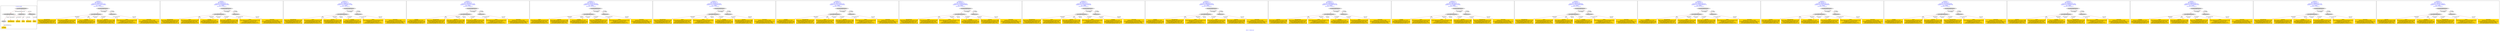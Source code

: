 digraph n0 {
fontcolor="blue"
remincross="true"
label="s08-s-17-edited.xml"
subgraph cluster_0 {
label="1-correct model"
n2[style="filled",color="white",fillcolor="lightgray",label="CulturalHeritageObject1"];
n3[style="filled",color="white",fillcolor="lightgray",label="Person1"];
n4[shape="plaintext",style="filled",fillcolor="gold",label="DESCRIPTION"];
n5[shape="plaintext",style="filled",fillcolor="gold",label="CAPTION"];
n6[shape="plaintext",style="filled",fillcolor="gold",label="TITLE"];
n7[shape="plaintext",style="filled",fillcolor="gold",label="AUTHOR"];
n8[style="filled",color="white",fillcolor="lightgray",label="EuropeanaAggregation1"];
n9[style="filled",color="white",fillcolor="lightgray",label="WebResource1"];
n10[style="filled",color="white",fillcolor="lightgray",label="WebResource2"];
n11[shape="plaintext",style="filled",fillcolor="gold",label="IMAGESRC"];
n12[shape="plaintext",style="filled",fillcolor="gold",label="VIDEO"];
}
subgraph cluster_1 {
label="candidate 0\nlink coherence:1.0\nnode coherence:1.0\nconfidence:0.38050110405131427\nmapping score:0.5712781457948825\ncost:7.99964\n-precision:0.75-recall:0.6"
n14[style="filled",color="white",fillcolor="lightgray",label="EuropeanaAggregation1"];
n15[style="filled",color="white",fillcolor="lightgray",label="CulturalHeritageObject1"];
n16[style="filled",color="white",fillcolor="lightgray",label="WebResource1"];
n17[shape="plaintext",style="filled",fillcolor="gold",label="DESCRIPTION\n[CulturalHeritageObject,description,0.375]\n[Person,biographicalInformation,0.309]\n[CulturalHeritageObject,title,0.18]\n[CulturalHeritageObject,provenance,0.136]"];
n18[shape="plaintext",style="filled",fillcolor="gold",label="TITLE\n[CulturalHeritageObject,description,0.346]\n[CulturalHeritageObject,title,0.266]\n[Person,biographicalInformation,0.231]\n[CulturalHeritageObject,provenance,0.157]"];
n19[shape="plaintext",style="filled",fillcolor="gold",label="AUTHOR\n[Person,nameOfThePerson,0.355]\n[CulturalHeritageObject,provenance,0.23]\n[CulturalHeritageObject,description,0.226]\n[CulturalHeritageObject,title,0.19]"];
n20[shape="plaintext",style="filled",fillcolor="gold",label="IMAGESRC\n[WebResource,classLink,0.699]\n[CulturalHeritageObject,accessionNumber,0.167]\n[Person,biographicalInformation,0.069]\n[CulturalHeritageObject,description,0.064]"];
n21[shape="plaintext",style="filled",fillcolor="gold",label="CAPTION\n[CulturalHeritageObject,provenance,0.299]\n[CulturalHeritageObject,description,0.294]\n[CulturalHeritageObject,title,0.243]\n[CulturalHeritageObject,medium,0.164]"];
n22[shape="plaintext",style="filled",fillcolor="gold",label="VIDEO\n[CulturalHeritageObject,accessionNumber,0.414]\n[WebResource,classLink,0.355]\n[CulturalHeritageObject,medium,0.12]\n[CulturalHeritageObject,provenance,0.111]"];
}
subgraph cluster_2 {
label="candidate 1\nlink coherence:1.0\nnode coherence:1.0\nconfidence:0.3613335299323442\nmapping score:0.5648889544218925\ncost:7.99964\n-precision:0.5-recall:0.4"
n24[style="filled",color="white",fillcolor="lightgray",label="EuropeanaAggregation1"];
n25[style="filled",color="white",fillcolor="lightgray",label="CulturalHeritageObject1"];
n26[style="filled",color="white",fillcolor="lightgray",label="WebResource1"];
n27[shape="plaintext",style="filled",fillcolor="gold",label="DESCRIPTION\n[CulturalHeritageObject,description,0.375]\n[Person,biographicalInformation,0.309]\n[CulturalHeritageObject,title,0.18]\n[CulturalHeritageObject,provenance,0.136]"];
n28[shape="plaintext",style="filled",fillcolor="gold",label="TITLE\n[CulturalHeritageObject,description,0.346]\n[CulturalHeritageObject,title,0.266]\n[Person,biographicalInformation,0.231]\n[CulturalHeritageObject,provenance,0.157]"];
n29[shape="plaintext",style="filled",fillcolor="gold",label="AUTHOR\n[Person,nameOfThePerson,0.355]\n[CulturalHeritageObject,provenance,0.23]\n[CulturalHeritageObject,description,0.226]\n[CulturalHeritageObject,title,0.19]"];
n30[shape="plaintext",style="filled",fillcolor="gold",label="IMAGESRC\n[WebResource,classLink,0.699]\n[CulturalHeritageObject,accessionNumber,0.167]\n[Person,biographicalInformation,0.069]\n[CulturalHeritageObject,description,0.064]"];
n31[shape="plaintext",style="filled",fillcolor="gold",label="CAPTION\n[CulturalHeritageObject,provenance,0.299]\n[CulturalHeritageObject,description,0.294]\n[CulturalHeritageObject,title,0.243]\n[CulturalHeritageObject,medium,0.164]"];
n32[shape="plaintext",style="filled",fillcolor="gold",label="VIDEO\n[CulturalHeritageObject,accessionNumber,0.414]\n[WebResource,classLink,0.355]\n[CulturalHeritageObject,medium,0.12]\n[CulturalHeritageObject,provenance,0.111]"];
}
subgraph cluster_3 {
label="candidate 10\nlink coherence:1.0\nnode coherence:1.0\nconfidence:0.3388867587799964\nmapping score:0.5574066973711099\ncost:7.99964\n-precision:0.38-recall:0.3"
n34[style="filled",color="white",fillcolor="lightgray",label="EuropeanaAggregation1"];
n35[style="filled",color="white",fillcolor="lightgray",label="CulturalHeritageObject1"];
n36[style="filled",color="white",fillcolor="lightgray",label="WebResource1"];
n37[shape="plaintext",style="filled",fillcolor="gold",label="DESCRIPTION\n[CulturalHeritageObject,description,0.375]\n[Person,biographicalInformation,0.309]\n[CulturalHeritageObject,title,0.18]\n[CulturalHeritageObject,provenance,0.136]"];
n38[shape="plaintext",style="filled",fillcolor="gold",label="TITLE\n[CulturalHeritageObject,description,0.346]\n[CulturalHeritageObject,title,0.266]\n[Person,biographicalInformation,0.231]\n[CulturalHeritageObject,provenance,0.157]"];
n39[shape="plaintext",style="filled",fillcolor="gold",label="CAPTION\n[CulturalHeritageObject,provenance,0.299]\n[CulturalHeritageObject,description,0.294]\n[CulturalHeritageObject,title,0.243]\n[CulturalHeritageObject,medium,0.164]"];
n40[shape="plaintext",style="filled",fillcolor="gold",label="IMAGESRC\n[WebResource,classLink,0.699]\n[CulturalHeritageObject,accessionNumber,0.167]\n[Person,biographicalInformation,0.069]\n[CulturalHeritageObject,description,0.064]"];
n41[shape="plaintext",style="filled",fillcolor="gold",label="AUTHOR\n[Person,nameOfThePerson,0.355]\n[CulturalHeritageObject,provenance,0.23]\n[CulturalHeritageObject,description,0.226]\n[CulturalHeritageObject,title,0.19]"];
n42[shape="plaintext",style="filled",fillcolor="gold",label="VIDEO\n[CulturalHeritageObject,accessionNumber,0.414]\n[WebResource,classLink,0.355]\n[CulturalHeritageObject,medium,0.12]\n[CulturalHeritageObject,provenance,0.111]"];
}
subgraph cluster_4 {
label="candidate 11\nlink coherence:1.0\nnode coherence:1.0\nconfidence:0.3332029997521448\nmapping score:0.5555121110284927\ncost:7.99964\n-precision:0.5-recall:0.4"
n44[style="filled",color="white",fillcolor="lightgray",label="EuropeanaAggregation1"];
n45[style="filled",color="white",fillcolor="lightgray",label="CulturalHeritageObject1"];
n46[style="filled",color="white",fillcolor="lightgray",label="WebResource1"];
n47[shape="plaintext",style="filled",fillcolor="gold",label="AUTHOR\n[Person,nameOfThePerson,0.355]\n[CulturalHeritageObject,provenance,0.23]\n[CulturalHeritageObject,description,0.226]\n[CulturalHeritageObject,title,0.19]"];
n48[shape="plaintext",style="filled",fillcolor="gold",label="DESCRIPTION\n[CulturalHeritageObject,description,0.375]\n[Person,biographicalInformation,0.309]\n[CulturalHeritageObject,title,0.18]\n[CulturalHeritageObject,provenance,0.136]"];
n49[shape="plaintext",style="filled",fillcolor="gold",label="CAPTION\n[CulturalHeritageObject,provenance,0.299]\n[CulturalHeritageObject,description,0.294]\n[CulturalHeritageObject,title,0.243]\n[CulturalHeritageObject,medium,0.164]"];
n50[shape="plaintext",style="filled",fillcolor="gold",label="IMAGESRC\n[WebResource,classLink,0.699]\n[CulturalHeritageObject,accessionNumber,0.167]\n[Person,biographicalInformation,0.069]\n[CulturalHeritageObject,description,0.064]"];
n51[shape="plaintext",style="filled",fillcolor="gold",label="TITLE\n[CulturalHeritageObject,description,0.346]\n[CulturalHeritageObject,title,0.266]\n[Person,biographicalInformation,0.231]\n[CulturalHeritageObject,provenance,0.157]"];
n52[shape="plaintext",style="filled",fillcolor="gold",label="VIDEO\n[CulturalHeritageObject,accessionNumber,0.414]\n[WebResource,classLink,0.355]\n[CulturalHeritageObject,medium,0.12]\n[CulturalHeritageObject,provenance,0.111]"];
}
subgraph cluster_5 {
label="candidate 12\nlink coherence:1.0\nnode coherence:1.0\nconfidence:0.3315197516652661\nmapping score:0.5549510283328665\ncost:7.99964\n-precision:0.38-recall:0.3"
n54[style="filled",color="white",fillcolor="lightgray",label="EuropeanaAggregation1"];
n55[style="filled",color="white",fillcolor="lightgray",label="CulturalHeritageObject1"];
n56[style="filled",color="white",fillcolor="lightgray",label="WebResource1"];
n57[shape="plaintext",style="filled",fillcolor="gold",label="TITLE\n[CulturalHeritageObject,description,0.346]\n[CulturalHeritageObject,title,0.266]\n[Person,biographicalInformation,0.231]\n[CulturalHeritageObject,provenance,0.157]"];
n58[shape="plaintext",style="filled",fillcolor="gold",label="CAPTION\n[CulturalHeritageObject,provenance,0.299]\n[CulturalHeritageObject,description,0.294]\n[CulturalHeritageObject,title,0.243]\n[CulturalHeritageObject,medium,0.164]"];
n59[shape="plaintext",style="filled",fillcolor="gold",label="AUTHOR\n[Person,nameOfThePerson,0.355]\n[CulturalHeritageObject,provenance,0.23]\n[CulturalHeritageObject,description,0.226]\n[CulturalHeritageObject,title,0.19]"];
n60[shape="plaintext",style="filled",fillcolor="gold",label="IMAGESRC\n[WebResource,classLink,0.699]\n[CulturalHeritageObject,accessionNumber,0.167]\n[Person,biographicalInformation,0.069]\n[CulturalHeritageObject,description,0.064]"];
n61[shape="plaintext",style="filled",fillcolor="gold",label="DESCRIPTION\n[CulturalHeritageObject,description,0.375]\n[Person,biographicalInformation,0.309]\n[CulturalHeritageObject,title,0.18]\n[CulturalHeritageObject,provenance,0.136]"];
n62[shape="plaintext",style="filled",fillcolor="gold",label="VIDEO\n[CulturalHeritageObject,accessionNumber,0.414]\n[WebResource,classLink,0.355]\n[CulturalHeritageObject,medium,0.12]\n[CulturalHeritageObject,provenance,0.111]"];
}
subgraph cluster_6 {
label="candidate 13\nlink coherence:1.0\nnode coherence:1.0\nconfidence:0.33149591642588355\nmapping score:0.5549430832530723\ncost:7.99964\n-precision:0.75-recall:0.6"
n64[style="filled",color="white",fillcolor="lightgray",label="EuropeanaAggregation1"];
n65[style="filled",color="white",fillcolor="lightgray",label="CulturalHeritageObject1"];
n66[style="filled",color="white",fillcolor="lightgray",label="WebResource1"];
n67[shape="plaintext",style="filled",fillcolor="gold",label="DESCRIPTION\n[CulturalHeritageObject,description,0.375]\n[Person,biographicalInformation,0.309]\n[CulturalHeritageObject,title,0.18]\n[CulturalHeritageObject,provenance,0.136]"];
n68[shape="plaintext",style="filled",fillcolor="gold",label="TITLE\n[CulturalHeritageObject,description,0.346]\n[CulturalHeritageObject,title,0.266]\n[Person,biographicalInformation,0.231]\n[CulturalHeritageObject,provenance,0.157]"];
n69[shape="plaintext",style="filled",fillcolor="gold",label="VIDEO\n[CulturalHeritageObject,accessionNumber,0.414]\n[WebResource,classLink,0.355]\n[CulturalHeritageObject,medium,0.12]\n[CulturalHeritageObject,provenance,0.111]"];
n70[shape="plaintext",style="filled",fillcolor="gold",label="AUTHOR\n[Person,nameOfThePerson,0.355]\n[CulturalHeritageObject,provenance,0.23]\n[CulturalHeritageObject,description,0.226]\n[CulturalHeritageObject,title,0.19]"];
n71[shape="plaintext",style="filled",fillcolor="gold",label="IMAGESRC\n[WebResource,classLink,0.699]\n[CulturalHeritageObject,accessionNumber,0.167]\n[Person,biographicalInformation,0.069]\n[CulturalHeritageObject,description,0.064]"];
n72[shape="plaintext",style="filled",fillcolor="gold",label="CAPTION\n[CulturalHeritageObject,provenance,0.299]\n[CulturalHeritageObject,description,0.294]\n[CulturalHeritageObject,title,0.243]\n[CulturalHeritageObject,medium,0.164]"];
}
subgraph cluster_7 {
label="candidate 14\nlink coherence:1.0\nnode coherence:1.0\nconfidence:0.32914715644241205\nmapping score:0.5541601632585818\ncost:7.99964\n-precision:0.5-recall:0.4"
n74[style="filled",color="white",fillcolor="lightgray",label="EuropeanaAggregation1"];
n75[style="filled",color="white",fillcolor="lightgray",label="CulturalHeritageObject1"];
n76[style="filled",color="white",fillcolor="lightgray",label="WebResource1"];
n77[shape="plaintext",style="filled",fillcolor="gold",label="AUTHOR\n[Person,nameOfThePerson,0.355]\n[CulturalHeritageObject,provenance,0.23]\n[CulturalHeritageObject,description,0.226]\n[CulturalHeritageObject,title,0.19]"];
n78[shape="plaintext",style="filled",fillcolor="gold",label="DESCRIPTION\n[CulturalHeritageObject,description,0.375]\n[Person,biographicalInformation,0.309]\n[CulturalHeritageObject,title,0.18]\n[CulturalHeritageObject,provenance,0.136]"];
n79[shape="plaintext",style="filled",fillcolor="gold",label="TITLE\n[CulturalHeritageObject,description,0.346]\n[CulturalHeritageObject,title,0.266]\n[Person,biographicalInformation,0.231]\n[CulturalHeritageObject,provenance,0.157]"];
n80[shape="plaintext",style="filled",fillcolor="gold",label="IMAGESRC\n[WebResource,classLink,0.699]\n[CulturalHeritageObject,accessionNumber,0.167]\n[Person,biographicalInformation,0.069]\n[CulturalHeritageObject,description,0.064]"];
n81[shape="plaintext",style="filled",fillcolor="gold",label="CAPTION\n[CulturalHeritageObject,provenance,0.299]\n[CulturalHeritageObject,description,0.294]\n[CulturalHeritageObject,title,0.243]\n[CulturalHeritageObject,medium,0.164]"];
n82[shape="plaintext",style="filled",fillcolor="gold",label="VIDEO\n[CulturalHeritageObject,accessionNumber,0.414]\n[WebResource,classLink,0.355]\n[CulturalHeritageObject,medium,0.12]\n[CulturalHeritageObject,provenance,0.111]"];
}
subgraph cluster_8 {
label="candidate 15\nlink coherence:1.0\nnode coherence:1.0\nconfidence:0.3123283423069135\nmapping score:0.5485538918800822\ncost:7.99964\n-precision:0.5-recall:0.4"
n84[style="filled",color="white",fillcolor="lightgray",label="EuropeanaAggregation1"];
n85[style="filled",color="white",fillcolor="lightgray",label="CulturalHeritageObject1"];
n86[style="filled",color="white",fillcolor="lightgray",label="WebResource1"];
n87[shape="plaintext",style="filled",fillcolor="gold",label="DESCRIPTION\n[CulturalHeritageObject,description,0.375]\n[Person,biographicalInformation,0.309]\n[CulturalHeritageObject,title,0.18]\n[CulturalHeritageObject,provenance,0.136]"];
n88[shape="plaintext",style="filled",fillcolor="gold",label="TITLE\n[CulturalHeritageObject,description,0.346]\n[CulturalHeritageObject,title,0.266]\n[Person,biographicalInformation,0.231]\n[CulturalHeritageObject,provenance,0.157]"];
n89[shape="plaintext",style="filled",fillcolor="gold",label="VIDEO\n[CulturalHeritageObject,accessionNumber,0.414]\n[WebResource,classLink,0.355]\n[CulturalHeritageObject,medium,0.12]\n[CulturalHeritageObject,provenance,0.111]"];
n90[shape="plaintext",style="filled",fillcolor="gold",label="AUTHOR\n[Person,nameOfThePerson,0.355]\n[CulturalHeritageObject,provenance,0.23]\n[CulturalHeritageObject,description,0.226]\n[CulturalHeritageObject,title,0.19]"];
n91[shape="plaintext",style="filled",fillcolor="gold",label="IMAGESRC\n[WebResource,classLink,0.699]\n[CulturalHeritageObject,accessionNumber,0.167]\n[Person,biographicalInformation,0.069]\n[CulturalHeritageObject,description,0.064]"];
n92[shape="plaintext",style="filled",fillcolor="gold",label="CAPTION\n[CulturalHeritageObject,provenance,0.299]\n[CulturalHeritageObject,description,0.294]\n[CulturalHeritageObject,title,0.243]\n[CulturalHeritageObject,medium,0.164]"];
}
subgraph cluster_9 {
label="candidate 16\nlink coherence:1.0\nnode coherence:1.0\nconfidence:0.30761724164760734\nmapping score:0.5469835249936469\ncost:7.99964\n-precision:0.62-recall:0.5"
n94[style="filled",color="white",fillcolor="lightgray",label="EuropeanaAggregation1"];
n95[style="filled",color="white",fillcolor="lightgray",label="CulturalHeritageObject1"];
n96[style="filled",color="white",fillcolor="lightgray",label="WebResource1"];
n97[shape="plaintext",style="filled",fillcolor="gold",label="DESCRIPTION\n[CulturalHeritageObject,description,0.375]\n[Person,biographicalInformation,0.309]\n[CulturalHeritageObject,title,0.18]\n[CulturalHeritageObject,provenance,0.136]"];
n98[shape="plaintext",style="filled",fillcolor="gold",label="TITLE\n[CulturalHeritageObject,description,0.346]\n[CulturalHeritageObject,title,0.266]\n[Person,biographicalInformation,0.231]\n[CulturalHeritageObject,provenance,0.157]"];
n99[shape="plaintext",style="filled",fillcolor="gold",label="CAPTION\n[CulturalHeritageObject,provenance,0.299]\n[CulturalHeritageObject,description,0.294]\n[CulturalHeritageObject,title,0.243]\n[CulturalHeritageObject,medium,0.164]"];
n100[shape="plaintext",style="filled",fillcolor="gold",label="VIDEO\n[CulturalHeritageObject,accessionNumber,0.414]\n[WebResource,classLink,0.355]\n[CulturalHeritageObject,medium,0.12]\n[CulturalHeritageObject,provenance,0.111]"];
n101[shape="plaintext",style="filled",fillcolor="gold",label="IMAGESRC\n[WebResource,classLink,0.699]\n[CulturalHeritageObject,accessionNumber,0.167]\n[Person,biographicalInformation,0.069]\n[CulturalHeritageObject,description,0.064]"];
n102[shape="plaintext",style="filled",fillcolor="gold",label="AUTHOR\n[Person,nameOfThePerson,0.355]\n[CulturalHeritageObject,provenance,0.23]\n[CulturalHeritageObject,description,0.226]\n[CulturalHeritageObject,title,0.19]"];
}
subgraph cluster_10 {
label="candidate 17\nlink coherence:1.0\nnode coherence:1.0\nconfidence:0.3066445832790618\nmapping score:0.546659305537465\ncost:7.99964\n-precision:0.62-recall:0.5"
n104[style="filled",color="white",fillcolor="lightgray",label="EuropeanaAggregation1"];
n105[style="filled",color="white",fillcolor="lightgray",label="CulturalHeritageObject1"];
n106[style="filled",color="white",fillcolor="lightgray",label="WebResource1"];
n107[shape="plaintext",style="filled",fillcolor="gold",label="AUTHOR\n[Person,nameOfThePerson,0.355]\n[CulturalHeritageObject,provenance,0.23]\n[CulturalHeritageObject,description,0.226]\n[CulturalHeritageObject,title,0.19]"];
n108[shape="plaintext",style="filled",fillcolor="gold",label="DESCRIPTION\n[CulturalHeritageObject,description,0.375]\n[Person,biographicalInformation,0.309]\n[CulturalHeritageObject,title,0.18]\n[CulturalHeritageObject,provenance,0.136]"];
n109[shape="plaintext",style="filled",fillcolor="gold",label="VIDEO\n[CulturalHeritageObject,accessionNumber,0.414]\n[WebResource,classLink,0.355]\n[CulturalHeritageObject,medium,0.12]\n[CulturalHeritageObject,provenance,0.111]"];
n110[shape="plaintext",style="filled",fillcolor="gold",label="TITLE\n[CulturalHeritageObject,description,0.346]\n[CulturalHeritageObject,title,0.266]\n[Person,biographicalInformation,0.231]\n[CulturalHeritageObject,provenance,0.157]"];
n111[shape="plaintext",style="filled",fillcolor="gold",label="IMAGESRC\n[WebResource,classLink,0.699]\n[CulturalHeritageObject,accessionNumber,0.167]\n[Person,biographicalInformation,0.069]\n[CulturalHeritageObject,description,0.064]"];
n112[shape="plaintext",style="filled",fillcolor="gold",label="CAPTION\n[CulturalHeritageObject,provenance,0.299]\n[CulturalHeritageObject,description,0.294]\n[CulturalHeritageObject,title,0.243]\n[CulturalHeritageObject,medium,0.164]"];
}
subgraph cluster_11 {
label="candidate 18\nlink coherence:1.0\nnode coherence:1.0\nconfidence:0.30402438869610104\nmapping score:0.5457859073431448\ncost:7.99964\n-precision:0.5-recall:0.4"
n114[style="filled",color="white",fillcolor="lightgray",label="EuropeanaAggregation1"];
n115[style="filled",color="white",fillcolor="lightgray",label="CulturalHeritageObject1"];
n116[style="filled",color="white",fillcolor="lightgray",label="WebResource1"];
n117[shape="plaintext",style="filled",fillcolor="gold",label="CAPTION\n[CulturalHeritageObject,provenance,0.299]\n[CulturalHeritageObject,description,0.294]\n[CulturalHeritageObject,title,0.243]\n[CulturalHeritageObject,medium,0.164]"];
n118[shape="plaintext",style="filled",fillcolor="gold",label="DESCRIPTION\n[CulturalHeritageObject,description,0.375]\n[Person,biographicalInformation,0.309]\n[CulturalHeritageObject,title,0.18]\n[CulturalHeritageObject,provenance,0.136]"];
n119[shape="plaintext",style="filled",fillcolor="gold",label="VIDEO\n[CulturalHeritageObject,accessionNumber,0.414]\n[WebResource,classLink,0.355]\n[CulturalHeritageObject,medium,0.12]\n[CulturalHeritageObject,provenance,0.111]"];
n120[shape="plaintext",style="filled",fillcolor="gold",label="AUTHOR\n[Person,nameOfThePerson,0.355]\n[CulturalHeritageObject,provenance,0.23]\n[CulturalHeritageObject,description,0.226]\n[CulturalHeritageObject,title,0.19]"];
n121[shape="plaintext",style="filled",fillcolor="gold",label="IMAGESRC\n[WebResource,classLink,0.699]\n[CulturalHeritageObject,accessionNumber,0.167]\n[Person,biographicalInformation,0.069]\n[CulturalHeritageObject,description,0.064]"];
n122[shape="plaintext",style="filled",fillcolor="gold",label="TITLE\n[CulturalHeritageObject,description,0.346]\n[CulturalHeritageObject,title,0.266]\n[Person,biographicalInformation,0.231]\n[CulturalHeritageObject,provenance,0.157]"];
}
subgraph cluster_12 {
label="candidate 19\nlink coherence:1.0\nnode coherence:1.0\nconfidence:0.2982744086245559\nmapping score:0.5438692473192964\ncost:7.99964\n-precision:0.5-recall:0.4"
n124[style="filled",color="white",fillcolor="lightgray",label="EuropeanaAggregation1"];
n125[style="filled",color="white",fillcolor="lightgray",label="CulturalHeritageObject1"];
n126[style="filled",color="white",fillcolor="lightgray",label="WebResource1"];
n127[shape="plaintext",style="filled",fillcolor="gold",label="AUTHOR\n[Person,nameOfThePerson,0.355]\n[CulturalHeritageObject,provenance,0.23]\n[CulturalHeritageObject,description,0.226]\n[CulturalHeritageObject,title,0.19]"];
n128[shape="plaintext",style="filled",fillcolor="gold",label="TITLE\n[CulturalHeritageObject,description,0.346]\n[CulturalHeritageObject,title,0.266]\n[Person,biographicalInformation,0.231]\n[CulturalHeritageObject,provenance,0.157]"];
n129[shape="plaintext",style="filled",fillcolor="gold",label="VIDEO\n[CulturalHeritageObject,accessionNumber,0.414]\n[WebResource,classLink,0.355]\n[CulturalHeritageObject,medium,0.12]\n[CulturalHeritageObject,provenance,0.111]"];
n130[shape="plaintext",style="filled",fillcolor="gold",label="CAPTION\n[CulturalHeritageObject,provenance,0.299]\n[CulturalHeritageObject,description,0.294]\n[CulturalHeritageObject,title,0.243]\n[CulturalHeritageObject,medium,0.164]"];
n131[shape="plaintext",style="filled",fillcolor="gold",label="IMAGESRC\n[WebResource,classLink,0.699]\n[CulturalHeritageObject,accessionNumber,0.167]\n[Person,biographicalInformation,0.069]\n[CulturalHeritageObject,description,0.064]"];
n132[shape="plaintext",style="filled",fillcolor="gold",label="DESCRIPTION\n[CulturalHeritageObject,description,0.375]\n[Person,biographicalInformation,0.309]\n[CulturalHeritageObject,title,0.18]\n[CulturalHeritageObject,provenance,0.136]"];
}
subgraph cluster_13 {
label="candidate 2\nlink coherence:1.0\nnode coherence:1.0\nconfidence:0.35805433289896643\nmapping score:0.5637958887440999\ncost:7.99964\n-precision:0.62-recall:0.5"
n134[style="filled",color="white",fillcolor="lightgray",label="EuropeanaAggregation1"];
n135[style="filled",color="white",fillcolor="lightgray",label="CulturalHeritageObject1"];
n136[style="filled",color="white",fillcolor="lightgray",label="WebResource1"];
n137[shape="plaintext",style="filled",fillcolor="gold",label="DESCRIPTION\n[CulturalHeritageObject,description,0.375]\n[Person,biographicalInformation,0.309]\n[CulturalHeritageObject,title,0.18]\n[CulturalHeritageObject,provenance,0.136]"];
n138[shape="plaintext",style="filled",fillcolor="gold",label="TITLE\n[CulturalHeritageObject,description,0.346]\n[CulturalHeritageObject,title,0.266]\n[Person,biographicalInformation,0.231]\n[CulturalHeritageObject,provenance,0.157]"];
n139[shape="plaintext",style="filled",fillcolor="gold",label="CAPTION\n[CulturalHeritageObject,provenance,0.299]\n[CulturalHeritageObject,description,0.294]\n[CulturalHeritageObject,title,0.243]\n[CulturalHeritageObject,medium,0.164]"];
n140[shape="plaintext",style="filled",fillcolor="gold",label="IMAGESRC\n[WebResource,classLink,0.699]\n[CulturalHeritageObject,accessionNumber,0.167]\n[Person,biographicalInformation,0.069]\n[CulturalHeritageObject,description,0.064]"];
n141[shape="plaintext",style="filled",fillcolor="gold",label="AUTHOR\n[Person,nameOfThePerson,0.355]\n[CulturalHeritageObject,provenance,0.23]\n[CulturalHeritageObject,description,0.226]\n[CulturalHeritageObject,title,0.19]"];
n142[shape="plaintext",style="filled",fillcolor="gold",label="VIDEO\n[CulturalHeritageObject,accessionNumber,0.414]\n[WebResource,classLink,0.355]\n[CulturalHeritageObject,medium,0.12]\n[CulturalHeritageObject,provenance,0.111]"];
}
subgraph cluster_14 {
label="candidate 3\nlink coherence:1.0\nnode coherence:1.0\nconfidence:0.35564977090449257\nmapping score:0.5629943680792753\ncost:7.99964\n-precision:0.62-recall:0.5"
n144[style="filled",color="white",fillcolor="lightgray",label="EuropeanaAggregation1"];
n145[style="filled",color="white",fillcolor="lightgray",label="CulturalHeritageObject1"];
n146[style="filled",color="white",fillcolor="lightgray",label="WebResource1"];
n147[shape="plaintext",style="filled",fillcolor="gold",label="AUTHOR\n[Person,nameOfThePerson,0.355]\n[CulturalHeritageObject,provenance,0.23]\n[CulturalHeritageObject,description,0.226]\n[CulturalHeritageObject,title,0.19]"];
n148[shape="plaintext",style="filled",fillcolor="gold",label="DESCRIPTION\n[CulturalHeritageObject,description,0.375]\n[Person,biographicalInformation,0.309]\n[CulturalHeritageObject,title,0.18]\n[CulturalHeritageObject,provenance,0.136]"];
n149[shape="plaintext",style="filled",fillcolor="gold",label="TITLE\n[CulturalHeritageObject,description,0.346]\n[CulturalHeritageObject,title,0.266]\n[Person,biographicalInformation,0.231]\n[CulturalHeritageObject,provenance,0.157]"];
n150[shape="plaintext",style="filled",fillcolor="gold",label="IMAGESRC\n[WebResource,classLink,0.699]\n[CulturalHeritageObject,accessionNumber,0.167]\n[Person,biographicalInformation,0.069]\n[CulturalHeritageObject,description,0.064]"];
n151[shape="plaintext",style="filled",fillcolor="gold",label="CAPTION\n[CulturalHeritageObject,provenance,0.299]\n[CulturalHeritageObject,description,0.294]\n[CulturalHeritageObject,title,0.243]\n[CulturalHeritageObject,medium,0.164]"];
n152[shape="plaintext",style="filled",fillcolor="gold",label="VIDEO\n[CulturalHeritageObject,accessionNumber,0.414]\n[WebResource,classLink,0.355]\n[CulturalHeritageObject,medium,0.12]\n[CulturalHeritageObject,provenance,0.111]"];
}
subgraph cluster_15 {
label="candidate 4\nlink coherence:1.0\nnode coherence:1.0\nconfidence:0.3530295763215318\nmapping score:0.5621209698849551\ncost:7.99964\n-precision:0.5-recall:0.4"
n154[style="filled",color="white",fillcolor="lightgray",label="EuropeanaAggregation1"];
n155[style="filled",color="white",fillcolor="lightgray",label="CulturalHeritageObject1"];
n156[style="filled",color="white",fillcolor="lightgray",label="WebResource1"];
n157[shape="plaintext",style="filled",fillcolor="gold",label="CAPTION\n[CulturalHeritageObject,provenance,0.299]\n[CulturalHeritageObject,description,0.294]\n[CulturalHeritageObject,title,0.243]\n[CulturalHeritageObject,medium,0.164]"];
n158[shape="plaintext",style="filled",fillcolor="gold",label="DESCRIPTION\n[CulturalHeritageObject,description,0.375]\n[Person,biographicalInformation,0.309]\n[CulturalHeritageObject,title,0.18]\n[CulturalHeritageObject,provenance,0.136]"];
n159[shape="plaintext",style="filled",fillcolor="gold",label="AUTHOR\n[Person,nameOfThePerson,0.355]\n[CulturalHeritageObject,provenance,0.23]\n[CulturalHeritageObject,description,0.226]\n[CulturalHeritageObject,title,0.19]"];
n160[shape="plaintext",style="filled",fillcolor="gold",label="IMAGESRC\n[WebResource,classLink,0.699]\n[CulturalHeritageObject,accessionNumber,0.167]\n[Person,biographicalInformation,0.069]\n[CulturalHeritageObject,description,0.064]"];
n161[shape="plaintext",style="filled",fillcolor="gold",label="TITLE\n[CulturalHeritageObject,description,0.346]\n[CulturalHeritageObject,title,0.266]\n[Person,biographicalInformation,0.231]\n[CulturalHeritageObject,provenance,0.157]"];
n162[shape="plaintext",style="filled",fillcolor="gold",label="VIDEO\n[CulturalHeritageObject,accessionNumber,0.414]\n[WebResource,classLink,0.355]\n[CulturalHeritageObject,medium,0.12]\n[CulturalHeritageObject,provenance,0.111]"];
}
subgraph cluster_16 {
label="candidate 5\nlink coherence:1.0\nnode coherence:1.0\nconfidence:0.3472795962499866\nmapping score:0.5602043098611066\ncost:7.99964\n-precision:0.5-recall:0.4"
n164[style="filled",color="white",fillcolor="lightgray",label="EuropeanaAggregation1"];
n165[style="filled",color="white",fillcolor="lightgray",label="CulturalHeritageObject1"];
n166[style="filled",color="white",fillcolor="lightgray",label="WebResource1"];
n167[shape="plaintext",style="filled",fillcolor="gold",label="AUTHOR\n[Person,nameOfThePerson,0.355]\n[CulturalHeritageObject,provenance,0.23]\n[CulturalHeritageObject,description,0.226]\n[CulturalHeritageObject,title,0.19]"];
n168[shape="plaintext",style="filled",fillcolor="gold",label="TITLE\n[CulturalHeritageObject,description,0.346]\n[CulturalHeritageObject,title,0.266]\n[Person,biographicalInformation,0.231]\n[CulturalHeritageObject,provenance,0.157]"];
n169[shape="plaintext",style="filled",fillcolor="gold",label="CAPTION\n[CulturalHeritageObject,provenance,0.299]\n[CulturalHeritageObject,description,0.294]\n[CulturalHeritageObject,title,0.243]\n[CulturalHeritageObject,medium,0.164]"];
n170[shape="plaintext",style="filled",fillcolor="gold",label="IMAGESRC\n[WebResource,classLink,0.699]\n[CulturalHeritageObject,accessionNumber,0.167]\n[Person,biographicalInformation,0.069]\n[CulturalHeritageObject,description,0.064]"];
n171[shape="plaintext",style="filled",fillcolor="gold",label="DESCRIPTION\n[CulturalHeritageObject,description,0.375]\n[Person,biographicalInformation,0.309]\n[CulturalHeritageObject,title,0.18]\n[CulturalHeritageObject,provenance,0.136]"];
n172[shape="plaintext",style="filled",fillcolor="gold",label="VIDEO\n[CulturalHeritageObject,accessionNumber,0.414]\n[WebResource,classLink,0.355]\n[CulturalHeritageObject,medium,0.12]\n[CulturalHeritageObject,provenance,0.111]"];
}
subgraph cluster_17 {
label="candidate 6\nlink coherence:1.0\nnode coherence:1.0\nconfidence:0.34465940166702586\nmapping score:0.5593309116667864\ncost:7.99964\n-precision:0.38-recall:0.3"
n174[style="filled",color="white",fillcolor="lightgray",label="EuropeanaAggregation1"];
n175[style="filled",color="white",fillcolor="lightgray",label="CulturalHeritageObject1"];
n176[style="filled",color="white",fillcolor="lightgray",label="WebResource1"];
n177[shape="plaintext",style="filled",fillcolor="gold",label="CAPTION\n[CulturalHeritageObject,provenance,0.299]\n[CulturalHeritageObject,description,0.294]\n[CulturalHeritageObject,title,0.243]\n[CulturalHeritageObject,medium,0.164]"];
n178[shape="plaintext",style="filled",fillcolor="gold",label="TITLE\n[CulturalHeritageObject,description,0.346]\n[CulturalHeritageObject,title,0.266]\n[Person,biographicalInformation,0.231]\n[CulturalHeritageObject,provenance,0.157]"];
n179[shape="plaintext",style="filled",fillcolor="gold",label="AUTHOR\n[Person,nameOfThePerson,0.355]\n[CulturalHeritageObject,provenance,0.23]\n[CulturalHeritageObject,description,0.226]\n[CulturalHeritageObject,title,0.19]"];
n180[shape="plaintext",style="filled",fillcolor="gold",label="IMAGESRC\n[WebResource,classLink,0.699]\n[CulturalHeritageObject,accessionNumber,0.167]\n[Person,biographicalInformation,0.069]\n[CulturalHeritageObject,description,0.064]"];
n181[shape="plaintext",style="filled",fillcolor="gold",label="DESCRIPTION\n[CulturalHeritageObject,description,0.375]\n[Person,biographicalInformation,0.309]\n[CulturalHeritageObject,title,0.18]\n[CulturalHeritageObject,provenance,0.136]"];
n182[shape="plaintext",style="filled",fillcolor="gold",label="VIDEO\n[CulturalHeritageObject,accessionNumber,0.414]\n[WebResource,classLink,0.355]\n[CulturalHeritageObject,medium,0.12]\n[CulturalHeritageObject,provenance,0.111]"];
}
subgraph cluster_18 {
label="candidate 7\nlink coherence:1.0\nnode coherence:1.0\nconfidence:0.33994455590687617\nmapping score:0.5577592964134032\ncost:7.99964\n-precision:0.62-recall:0.5"
n184[style="filled",color="white",fillcolor="lightgray",label="EuropeanaAggregation1"];
n185[style="filled",color="white",fillcolor="lightgray",label="CulturalHeritageObject1"];
n186[style="filled",color="white",fillcolor="lightgray",label="WebResource1"];
n187[shape="plaintext",style="filled",fillcolor="gold",label="AUTHOR\n[Person,nameOfThePerson,0.355]\n[CulturalHeritageObject,provenance,0.23]\n[CulturalHeritageObject,description,0.226]\n[CulturalHeritageObject,title,0.19]"];
n188[shape="plaintext",style="filled",fillcolor="gold",label="TITLE\n[CulturalHeritageObject,description,0.346]\n[CulturalHeritageObject,title,0.266]\n[Person,biographicalInformation,0.231]\n[CulturalHeritageObject,provenance,0.157]"];
n189[shape="plaintext",style="filled",fillcolor="gold",label="CAPTION\n[CulturalHeritageObject,provenance,0.299]\n[CulturalHeritageObject,description,0.294]\n[CulturalHeritageObject,title,0.243]\n[CulturalHeritageObject,medium,0.164]"];
n190[shape="plaintext",style="filled",fillcolor="gold",label="IMAGESRC\n[WebResource,classLink,0.699]\n[CulturalHeritageObject,accessionNumber,0.167]\n[Person,biographicalInformation,0.069]\n[CulturalHeritageObject,description,0.064]"];
n191[shape="plaintext",style="filled",fillcolor="gold",label="DESCRIPTION\n[CulturalHeritageObject,description,0.375]\n[Person,biographicalInformation,0.309]\n[CulturalHeritageObject,title,0.18]\n[CulturalHeritageObject,provenance,0.136]"];
n192[shape="plaintext",style="filled",fillcolor="gold",label="VIDEO\n[CulturalHeritageObject,accessionNumber,0.414]\n[WebResource,classLink,0.355]\n[CulturalHeritageObject,medium,0.12]\n[CulturalHeritageObject,provenance,0.111]"];
}
subgraph cluster_19 {
label="candidate 8\nlink coherence:1.0\nnode coherence:1.0\nconfidence:0.33988992631977205\nmapping score:0.5577410865510352\ncost:7.99964\n-precision:0.5-recall:0.4"
n194[style="filled",color="white",fillcolor="lightgray",label="EuropeanaAggregation1"];
n195[style="filled",color="white",fillcolor="lightgray",label="CulturalHeritageObject1"];
n196[style="filled",color="white",fillcolor="lightgray",label="WebResource1"];
n197[shape="plaintext",style="filled",fillcolor="gold",label="DESCRIPTION\n[CulturalHeritageObject,description,0.375]\n[Person,biographicalInformation,0.309]\n[CulturalHeritageObject,title,0.18]\n[CulturalHeritageObject,provenance,0.136]"];
n198[shape="plaintext",style="filled",fillcolor="gold",label="CAPTION\n[CulturalHeritageObject,provenance,0.299]\n[CulturalHeritageObject,description,0.294]\n[CulturalHeritageObject,title,0.243]\n[CulturalHeritageObject,medium,0.164]"];
n199[shape="plaintext",style="filled",fillcolor="gold",label="AUTHOR\n[Person,nameOfThePerson,0.355]\n[CulturalHeritageObject,provenance,0.23]\n[CulturalHeritageObject,description,0.226]\n[CulturalHeritageObject,title,0.19]"];
n200[shape="plaintext",style="filled",fillcolor="gold",label="IMAGESRC\n[WebResource,classLink,0.699]\n[CulturalHeritageObject,accessionNumber,0.167]\n[Person,biographicalInformation,0.069]\n[CulturalHeritageObject,description,0.064]"];
n201[shape="plaintext",style="filled",fillcolor="gold",label="TITLE\n[CulturalHeritageObject,description,0.346]\n[CulturalHeritageObject,title,0.266]\n[Person,biographicalInformation,0.231]\n[CulturalHeritageObject,provenance,0.157]"];
n202[shape="plaintext",style="filled",fillcolor="gold",label="VIDEO\n[CulturalHeritageObject,accessionNumber,0.414]\n[WebResource,classLink,0.355]\n[CulturalHeritageObject,medium,0.12]\n[CulturalHeritageObject,provenance,0.111]"];
}
subgraph cluster_20 {
label="candidate 9\nlink coherence:1.0\nnode coherence:1.0\nconfidence:0.3397581127566103\nmapping score:0.5576971486966479\ncost:7.99964\n-precision:0.5-recall:0.4"
n204[style="filled",color="white",fillcolor="lightgray",label="EuropeanaAggregation1"];
n205[style="filled",color="white",fillcolor="lightgray",label="CulturalHeritageObject1"];
n206[style="filled",color="white",fillcolor="lightgray",label="WebResource1"];
n207[shape="plaintext",style="filled",fillcolor="gold",label="CAPTION\n[CulturalHeritageObject,provenance,0.299]\n[CulturalHeritageObject,description,0.294]\n[CulturalHeritageObject,title,0.243]\n[CulturalHeritageObject,medium,0.164]"];
n208[shape="plaintext",style="filled",fillcolor="gold",label="TITLE\n[CulturalHeritageObject,description,0.346]\n[CulturalHeritageObject,title,0.266]\n[Person,biographicalInformation,0.231]\n[CulturalHeritageObject,provenance,0.157]"];
n209[shape="plaintext",style="filled",fillcolor="gold",label="AUTHOR\n[Person,nameOfThePerson,0.355]\n[CulturalHeritageObject,provenance,0.23]\n[CulturalHeritageObject,description,0.226]\n[CulturalHeritageObject,title,0.19]"];
n210[shape="plaintext",style="filled",fillcolor="gold",label="IMAGESRC\n[WebResource,classLink,0.699]\n[CulturalHeritageObject,accessionNumber,0.167]\n[Person,biographicalInformation,0.069]\n[CulturalHeritageObject,description,0.064]"];
n211[shape="plaintext",style="filled",fillcolor="gold",label="DESCRIPTION\n[CulturalHeritageObject,description,0.375]\n[Person,biographicalInformation,0.309]\n[CulturalHeritageObject,title,0.18]\n[CulturalHeritageObject,provenance,0.136]"];
n212[shape="plaintext",style="filled",fillcolor="gold",label="VIDEO\n[CulturalHeritageObject,accessionNumber,0.414]\n[WebResource,classLink,0.355]\n[CulturalHeritageObject,medium,0.12]\n[CulturalHeritageObject,provenance,0.111]"];
}
n2 -> n3[color="brown",fontcolor="black",label="creator"]
n2 -> n4[color="brown",fontcolor="black",label="description"]
n2 -> n5[color="brown",fontcolor="black",label="provenance"]
n2 -> n6[color="brown",fontcolor="black",label="title"]
n3 -> n7[color="brown",fontcolor="black",label="nameOfThePerson"]
n8 -> n2[color="brown",fontcolor="black",label="aggregatedCHO"]
n8 -> n9[color="brown",fontcolor="black",label="hasView"]
n8 -> n10[color="brown",fontcolor="black",label="hasView"]
n9 -> n11[color="brown",fontcolor="black",label="classLink"]
n10 -> n12[color="brown",fontcolor="black",label="classLink"]
n14 -> n15[color="brown",fontcolor="black",label="aggregatedCHO\nw=0.99982"]
n14 -> n16[color="brown",fontcolor="black",label="hasView\nw=0.99982"]
n15 -> n17[color="brown",fontcolor="black",label="description\nw=1.0"]
n15 -> n18[color="brown",fontcolor="black",label="title\nw=1.0"]
n15 -> n19[color="brown",fontcolor="black",label="provenance\nw=1.0"]
n16 -> n20[color="brown",fontcolor="black",label="classLink\nw=1.0"]
n15 -> n21[color="brown",fontcolor="black",label="provenance\nw=1.0"]
n15 -> n22[color="brown",fontcolor="black",label="accessionNumber\nw=1.0"]
n24 -> n25[color="brown",fontcolor="black",label="aggregatedCHO\nw=0.99982"]
n24 -> n26[color="brown",fontcolor="black",label="hasView\nw=0.99982"]
n25 -> n27[color="brown",fontcolor="black",label="title\nw=1.0"]
n25 -> n28[color="brown",fontcolor="black",label="description\nw=1.0"]
n25 -> n29[color="brown",fontcolor="black",label="provenance\nw=1.0"]
n26 -> n30[color="brown",fontcolor="black",label="classLink\nw=1.0"]
n25 -> n31[color="brown",fontcolor="black",label="provenance\nw=1.0"]
n25 -> n32[color="brown",fontcolor="black",label="accessionNumber\nw=1.0"]
n34 -> n35[color="brown",fontcolor="black",label="aggregatedCHO\nw=0.99982"]
n34 -> n36[color="brown",fontcolor="black",label="hasView\nw=0.99982"]
n35 -> n37[color="brown",fontcolor="black",label="title\nw=1.0"]
n35 -> n38[color="brown",fontcolor="black",label="description\nw=1.0"]
n35 -> n39[color="brown",fontcolor="black",label="medium\nw=1.0"]
n36 -> n40[color="brown",fontcolor="black",label="classLink\nw=1.0"]
n35 -> n41[color="brown",fontcolor="black",label="provenance\nw=1.0"]
n35 -> n42[color="brown",fontcolor="black",label="accessionNumber\nw=1.0"]
n44 -> n45[color="brown",fontcolor="black",label="aggregatedCHO\nw=0.99982"]
n44 -> n46[color="brown",fontcolor="black",label="hasView\nw=0.99982"]
n45 -> n47[color="brown",fontcolor="black",label="title\nw=1.0"]
n45 -> n48[color="brown",fontcolor="black",label="description\nw=1.0"]
n45 -> n49[color="brown",fontcolor="black",label="medium\nw=1.0"]
n46 -> n50[color="brown",fontcolor="black",label="classLink\nw=1.0"]
n45 -> n51[color="brown",fontcolor="black",label="provenance\nw=1.0"]
n45 -> n52[color="brown",fontcolor="black",label="accessionNumber\nw=1.0"]
n54 -> n55[color="brown",fontcolor="black",label="aggregatedCHO\nw=0.99982"]
n54 -> n56[color="brown",fontcolor="black",label="hasView\nw=0.99982"]
n55 -> n57[color="brown",fontcolor="black",label="description\nw=1.0"]
n55 -> n58[color="brown",fontcolor="black",label="medium\nw=1.0"]
n55 -> n59[color="brown",fontcolor="black",label="provenance\nw=1.0"]
n56 -> n60[color="brown",fontcolor="black",label="classLink\nw=1.0"]
n55 -> n61[color="brown",fontcolor="black",label="provenance\nw=1.0"]
n55 -> n62[color="brown",fontcolor="black",label="accessionNumber\nw=1.0"]
n64 -> n65[color="brown",fontcolor="black",label="aggregatedCHO\nw=0.99982"]
n64 -> n66[color="brown",fontcolor="black",label="hasView\nw=0.99982"]
n65 -> n67[color="brown",fontcolor="black",label="description\nw=1.0"]
n65 -> n68[color="brown",fontcolor="black",label="title\nw=1.0"]
n65 -> n69[color="brown",fontcolor="black",label="medium\nw=1.0"]
n65 -> n70[color="brown",fontcolor="black",label="provenance\nw=1.0"]
n66 -> n71[color="brown",fontcolor="black",label="classLink\nw=1.0"]
n65 -> n72[color="brown",fontcolor="black",label="provenance\nw=1.0"]
n74 -> n75[color="brown",fontcolor="black",label="aggregatedCHO\nw=0.99982"]
n74 -> n76[color="brown",fontcolor="black",label="hasView\nw=0.99982"]
n75 -> n77[color="brown",fontcolor="black",label="description\nw=1.0"]
n75 -> n78[color="brown",fontcolor="black",label="title\nw=1.0"]
n75 -> n79[color="brown",fontcolor="black",label="provenance\nw=1.0"]
n76 -> n80[color="brown",fontcolor="black",label="classLink\nw=1.0"]
n75 -> n81[color="brown",fontcolor="black",label="provenance\nw=1.0"]
n75 -> n82[color="brown",fontcolor="black",label="accessionNumber\nw=1.0"]
n84 -> n85[color="brown",fontcolor="black",label="aggregatedCHO\nw=0.99982"]
n84 -> n86[color="brown",fontcolor="black",label="hasView\nw=0.99982"]
n85 -> n87[color="brown",fontcolor="black",label="title\nw=1.0"]
n85 -> n88[color="brown",fontcolor="black",label="description\nw=1.0"]
n85 -> n89[color="brown",fontcolor="black",label="medium\nw=1.0"]
n85 -> n90[color="brown",fontcolor="black",label="provenance\nw=1.0"]
n86 -> n91[color="brown",fontcolor="black",label="classLink\nw=1.0"]
n85 -> n92[color="brown",fontcolor="black",label="provenance\nw=1.0"]
n94 -> n95[color="brown",fontcolor="black",label="aggregatedCHO\nw=0.99982"]
n94 -> n96[color="brown",fontcolor="black",label="hasView\nw=0.99982"]
n95 -> n97[color="brown",fontcolor="black",label="description\nw=1.0"]
n95 -> n98[color="brown",fontcolor="black",label="title\nw=1.0"]
n95 -> n99[color="brown",fontcolor="black",label="medium\nw=1.0"]
n95 -> n100[color="brown",fontcolor="black",label="provenance\nw=1.0"]
n96 -> n101[color="brown",fontcolor="black",label="classLink\nw=1.0"]
n95 -> n102[color="brown",fontcolor="black",label="provenance\nw=1.0"]
n104 -> n105[color="brown",fontcolor="black",label="aggregatedCHO\nw=0.99982"]
n104 -> n106[color="brown",fontcolor="black",label="hasView\nw=0.99982"]
n105 -> n107[color="brown",fontcolor="black",label="title\nw=1.0"]
n105 -> n108[color="brown",fontcolor="black",label="description\nw=1.0"]
n105 -> n109[color="brown",fontcolor="black",label="medium\nw=1.0"]
n105 -> n110[color="brown",fontcolor="black",label="provenance\nw=1.0"]
n106 -> n111[color="brown",fontcolor="black",label="classLink\nw=1.0"]
n105 -> n112[color="brown",fontcolor="black",label="provenance\nw=1.0"]
n114 -> n115[color="brown",fontcolor="black",label="aggregatedCHO\nw=0.99982"]
n114 -> n116[color="brown",fontcolor="black",label="hasView\nw=0.99982"]
n115 -> n117[color="brown",fontcolor="black",label="title\nw=1.0"]
n115 -> n118[color="brown",fontcolor="black",label="description\nw=1.0"]
n115 -> n119[color="brown",fontcolor="black",label="medium\nw=1.0"]
n115 -> n120[color="brown",fontcolor="black",label="provenance\nw=1.0"]
n116 -> n121[color="brown",fontcolor="black",label="classLink\nw=1.0"]
n115 -> n122[color="brown",fontcolor="black",label="provenance\nw=1.0"]
n124 -> n125[color="brown",fontcolor="black",label="aggregatedCHO\nw=0.99982"]
n124 -> n126[color="brown",fontcolor="black",label="hasView\nw=0.99982"]
n125 -> n127[color="brown",fontcolor="black",label="title\nw=1.0"]
n125 -> n128[color="brown",fontcolor="black",label="description\nw=1.0"]
n125 -> n129[color="brown",fontcolor="black",label="medium\nw=1.0"]
n125 -> n130[color="brown",fontcolor="black",label="provenance\nw=1.0"]
n126 -> n131[color="brown",fontcolor="black",label="classLink\nw=1.0"]
n125 -> n132[color="brown",fontcolor="black",label="provenance\nw=1.0"]
n134 -> n135[color="brown",fontcolor="black",label="aggregatedCHO\nw=0.99982"]
n134 -> n136[color="brown",fontcolor="black",label="hasView\nw=0.99982"]
n135 -> n137[color="brown",fontcolor="black",label="description\nw=1.0"]
n135 -> n138[color="brown",fontcolor="black",label="title\nw=1.0"]
n135 -> n139[color="brown",fontcolor="black",label="medium\nw=1.0"]
n136 -> n140[color="brown",fontcolor="black",label="classLink\nw=1.0"]
n135 -> n141[color="brown",fontcolor="black",label="provenance\nw=1.0"]
n135 -> n142[color="brown",fontcolor="black",label="accessionNumber\nw=1.0"]
n144 -> n145[color="brown",fontcolor="black",label="aggregatedCHO\nw=0.99982"]
n144 -> n146[color="brown",fontcolor="black",label="hasView\nw=0.99982"]
n145 -> n147[color="brown",fontcolor="black",label="title\nw=1.0"]
n145 -> n148[color="brown",fontcolor="black",label="description\nw=1.0"]
n145 -> n149[color="brown",fontcolor="black",label="provenance\nw=1.0"]
n146 -> n150[color="brown",fontcolor="black",label="classLink\nw=1.0"]
n145 -> n151[color="brown",fontcolor="black",label="provenance\nw=1.0"]
n145 -> n152[color="brown",fontcolor="black",label="accessionNumber\nw=1.0"]
n154 -> n155[color="brown",fontcolor="black",label="aggregatedCHO\nw=0.99982"]
n154 -> n156[color="brown",fontcolor="black",label="hasView\nw=0.99982"]
n155 -> n157[color="brown",fontcolor="black",label="title\nw=1.0"]
n155 -> n158[color="brown",fontcolor="black",label="description\nw=1.0"]
n155 -> n159[color="brown",fontcolor="black",label="provenance\nw=1.0"]
n156 -> n160[color="brown",fontcolor="black",label="classLink\nw=1.0"]
n155 -> n161[color="brown",fontcolor="black",label="provenance\nw=1.0"]
n155 -> n162[color="brown",fontcolor="black",label="accessionNumber\nw=1.0"]
n164 -> n165[color="brown",fontcolor="black",label="aggregatedCHO\nw=0.99982"]
n164 -> n166[color="brown",fontcolor="black",label="hasView\nw=0.99982"]
n165 -> n167[color="brown",fontcolor="black",label="title\nw=1.0"]
n165 -> n168[color="brown",fontcolor="black",label="description\nw=1.0"]
n165 -> n169[color="brown",fontcolor="black",label="provenance\nw=1.0"]
n166 -> n170[color="brown",fontcolor="black",label="classLink\nw=1.0"]
n165 -> n171[color="brown",fontcolor="black",label="provenance\nw=1.0"]
n165 -> n172[color="brown",fontcolor="black",label="accessionNumber\nw=1.0"]
n174 -> n175[color="brown",fontcolor="black",label="aggregatedCHO\nw=0.99982"]
n174 -> n176[color="brown",fontcolor="black",label="hasView\nw=0.99982"]
n175 -> n177[color="brown",fontcolor="black",label="title\nw=1.0"]
n175 -> n178[color="brown",fontcolor="black",label="description\nw=1.0"]
n175 -> n179[color="brown",fontcolor="black",label="provenance\nw=1.0"]
n176 -> n180[color="brown",fontcolor="black",label="classLink\nw=1.0"]
n175 -> n181[color="brown",fontcolor="black",label="provenance\nw=1.0"]
n175 -> n182[color="brown",fontcolor="black",label="accessionNumber\nw=1.0"]
n184 -> n185[color="brown",fontcolor="black",label="aggregatedCHO\nw=0.99982"]
n184 -> n186[color="brown",fontcolor="black",label="hasView\nw=0.99982"]
n185 -> n187[color="brown",fontcolor="black",label="description\nw=1.0"]
n185 -> n188[color="brown",fontcolor="black",label="title\nw=1.0"]
n185 -> n189[color="brown",fontcolor="black",label="provenance\nw=1.0"]
n186 -> n190[color="brown",fontcolor="black",label="classLink\nw=1.0"]
n185 -> n191[color="brown",fontcolor="black",label="provenance\nw=1.0"]
n185 -> n192[color="brown",fontcolor="black",label="accessionNumber\nw=1.0"]
n194 -> n195[color="brown",fontcolor="black",label="aggregatedCHO\nw=0.99982"]
n194 -> n196[color="brown",fontcolor="black",label="hasView\nw=0.99982"]
n195 -> n197[color="brown",fontcolor="black",label="description\nw=1.0"]
n195 -> n198[color="brown",fontcolor="black",label="medium\nw=1.0"]
n195 -> n199[color="brown",fontcolor="black",label="provenance\nw=1.0"]
n196 -> n200[color="brown",fontcolor="black",label="classLink\nw=1.0"]
n195 -> n201[color="brown",fontcolor="black",label="provenance\nw=1.0"]
n195 -> n202[color="brown",fontcolor="black",label="accessionNumber\nw=1.0"]
n204 -> n205[color="brown",fontcolor="black",label="aggregatedCHO\nw=0.99982"]
n204 -> n206[color="brown",fontcolor="black",label="hasView\nw=0.99982"]
n205 -> n207[color="brown",fontcolor="black",label="description\nw=1.0"]
n205 -> n208[color="brown",fontcolor="black",label="title\nw=1.0"]
n205 -> n209[color="brown",fontcolor="black",label="provenance\nw=1.0"]
n206 -> n210[color="brown",fontcolor="black",label="classLink\nw=1.0"]
n205 -> n211[color="brown",fontcolor="black",label="provenance\nw=1.0"]
n205 -> n212[color="brown",fontcolor="black",label="accessionNumber\nw=1.0"]
}
